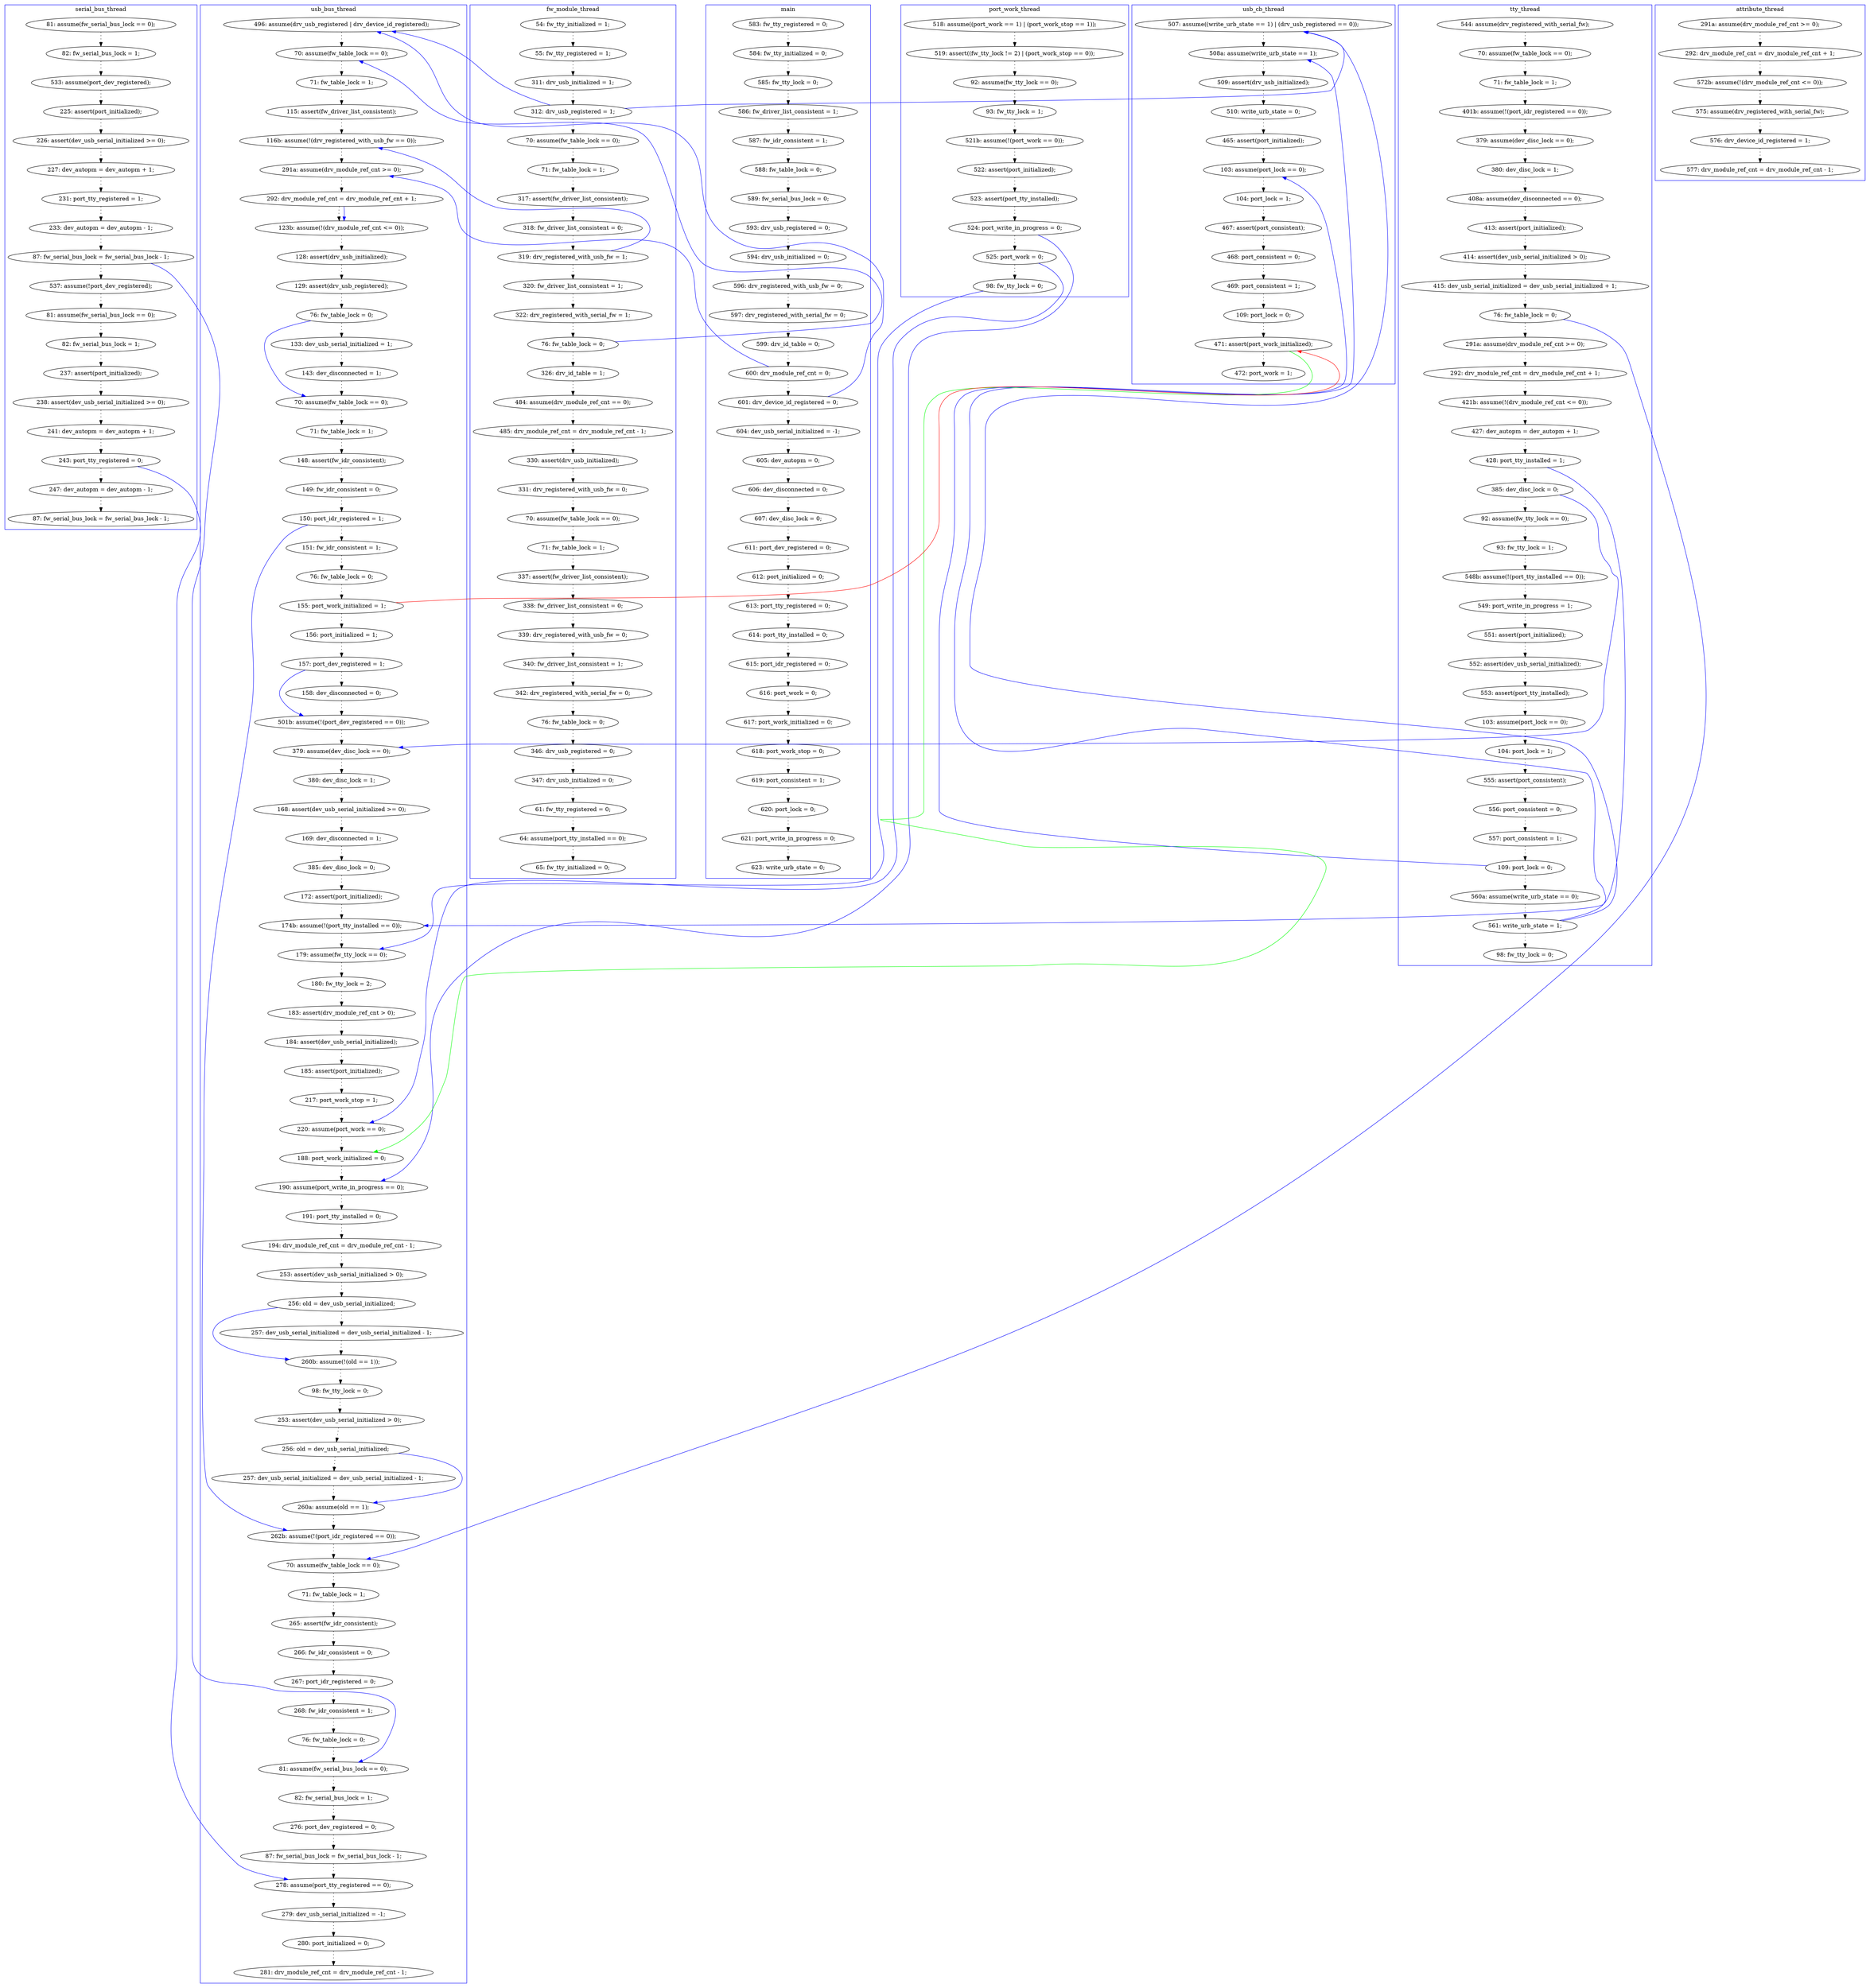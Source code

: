 digraph ProofObject {
	254 -> 257 [style = dotted, color = black]
	279 -> 282 [color = Blue, constraint = false]
	86 -> 87 [style = dotted, color = black]
	279 -> 280 [style = dotted, color = black]
	330 -> 349 [style = dotted, color = black]
	117 -> 118 [style = dotted, color = black]
	246 -> 259 [color = Blue, constraint = false]
	105 -> 106 [style = dotted, color = black]
	315 -> 319 [style = dotted, color = black]
	165 -> 166 [style = dotted, color = black]
	177 -> 178 [style = dotted, color = black]
	22 -> 23 [style = dotted, color = black]
	204 -> 210 [style = dotted, color = black]
	388 -> 389 [style = dotted, color = black]
	15 -> 16 [style = dotted, color = black]
	173 -> 174 [style = dotted, color = black]
	28 -> 29 [style = dotted, color = black]
	2 -> 3 [style = dotted, color = black]
	282 -> 293 [style = dotted, color = black]
	174 -> 176 [style = dotted, color = black]
	109 -> 111 [style = dotted, color = black]
	175 -> 377 [style = dotted, color = black]
	8 -> 9 [style = dotted, color = black]
	270 -> 273 [style = dotted, color = black]
	332 -> 369 [style = dotted, color = black]
	200 -> 202 [style = dotted, color = black]
	359 -> 361 [style = dotted, color = black]
	16 -> 17 [style = dotted, color = black]
	347 -> 363 [style = dotted, color = black]
	5 -> 6 [style = dotted, color = black]
	53 -> 54 [style = dotted, color = black]
	145 -> 150 [style = dotted, color = black]
	377 -> 378 [style = dotted, color = black]
	322 -> 332 [style = dotted, color = black]
	232 -> 266 [style = dotted, color = black]
	390 -> 391 [style = dotted, color = black]
	249 -> 250 [color = Blue, constraint = false]
	239 -> 242 [style = dotted, color = black]
	334 -> 341 [style = dotted, color = black]
	27 -> 28 [style = dotted, color = black]
	64 -> 175 [style = dotted, color = black]
	161 -> 165 [color = Blue, constraint = false]
	402 -> 409 [style = dotted, color = black]
	330 -> 341 [color = Blue, constraint = false]
	381 -> 382 [style = dotted, color = black]
	246 -> 249 [style = dotted, color = black]
	138 -> 140 [style = dotted, color = black]
	76 -> 117 [style = dotted, color = black]
	84 -> 86 [style = dotted, color = black]
	303 -> 316 [style = dotted, color = black]
	80 -> 84 [style = dotted, color = black]
	15 -> 47 [color = Blue, constraint = false]
	221 -> 227 [style = dotted, color = black]
	252 -> 253 [style = dotted, color = black]
	37 -> 38 [style = dotted, color = black]
	361 -> 362 [style = dotted, color = black]
	70 -> 72 [style = dotted, color = black]
	124 -> 125 [style = dotted, color = black]
	325 -> 327 [style = dotted, color = black]
	111 -> 315 [color = Blue, constraint = false]
	170 -> 173 [style = dotted, color = black]
	245 -> 246 [style = dotted, color = black]
	195 -> 207 [style = dotted, color = black]
	14 -> 79 [color = Blue, constraint = false]
	12 -> 13 [style = dotted, color = black]
	111 -> 112 [style = dotted, color = black]
	399 -> 401 [style = dotted, color = black]
	26 -> 27 [style = dotted, color = black]
	72 -> 79 [style = dotted, color = black]
	56 -> 58 [style = dotted, color = black]
	352 -> 353 [style = dotted, color = black]
	178 -> 181 [style = dotted, color = black]
	145 -> 319 [color = Blue, constraint = false]
	194 -> 195 [style = dotted, color = black]
	202 -> 204 [style = dotted, color = black]
	157 -> 158 [style = dotted, color = black]
	54 -> 56 [style = dotted, color = black]
	344 -> 347 [style = dotted, color = black]
	118 -> 122 [style = dotted, color = black]
	176 -> 177 [style = dotted, color = black]
	362 -> 370 [style = dotted, color = black]
	244 -> 245 [style = dotted, color = black]
	122 -> 131 [style = dotted, color = black]
	6 -> 7 [style = dotted, color = black]
	132 -> 136 [style = dotted, color = black]
	141 -> 145 [style = dotted, color = black]
	242 -> 243 [style = dotted, color = black]
	283 -> 287 [style = dotted, color = black]
	131 -> 132 [style = dotted, color = black]
	308 -> 309 [style = dotted, color = black]
	378 -> 381 [style = dotted, color = black]
	205 -> 223 [style = dotted, color = black]
	87 -> 91 [style = dotted, color = black]
	184 -> 185 [style = dotted, color = black]
	287 -> 289 [style = dotted, color = black]
	25 -> 26 [style = dotted, color = black]
	108 -> 109 [style = dotted, color = black]
	341 -> 342 [style = dotted, color = black]
	368 -> 373 [style = dotted, color = black]
	366 -> 368 [style = dotted, color = black]
	197 -> 200 [style = dotted, color = black]
	289 -> 330 [style = dotted, color = black]
	259 -> 269 [style = dotted, color = black]
	329 -> 334 [style = dotted, color = black]
	357 -> 359 [style = dotted, color = black]
	391 -> 392 [style = dotted, color = black]
	80 -> 84 [color = Blue, constraint = false]
	230 -> 269 [color = Green, constraint = false]
	102 -> 105 [style = dotted, color = black]
	154 -> 157 [style = dotted, color = black]
	389 -> 390 [style = dotted, color = black]
	214 -> 215 [style = dotted, color = black]
	342 -> 344 [style = dotted, color = black]
	166 -> 190 [style = dotted, color = black]
	112 -> 115 [style = dotted, color = black]
	409 -> 411 [style = dotted, color = black]
	190 -> 193 [style = dotted, color = black]
	269 -> 271 [style = dotted, color = black]
	323 -> 325 [style = dotted, color = black]
	56 -> 72 [color = Blue, constraint = false]
	186 -> 189 [style = dotted, color = black]
	189 -> 194 [style = dotted, color = black]
	189 -> 214 [color = Blue, constraint = false]
	18 -> 19 [style = dotted, color = black]
	308 -> 311 [color = Blue, constraint = false]
	150 -> 151 [style = dotted, color = black]
	309 -> 311 [style = dotted, color = black]
	68 -> 70 [style = dotted, color = black]
	125 -> 135 [color = Blue, constraint = false]
	362 -> 363 [color = Blue, constraint = false]
	23 -> 24 [style = dotted, color = black]
	140 -> 141 [style = dotted, color = black]
	411 -> 412 [style = dotted, color = black]
	280 -> 282 [style = dotted, color = black]
	231 -> 232 [style = dotted, color = black]
	11 -> 12 [style = dotted, color = black]
	385 -> 386 [style = dotted, color = black]
	195 -> 200 [color = Blue, constraint = false]
	47 -> 67 [style = dotted, color = black]
	30 -> 31 [style = dotted, color = black]
	91 -> 94 [style = dotted, color = black]
	215 -> 219 [style = dotted, color = black]
	38 -> 42 [style = dotted, color = black]
	169 -> 170 [style = dotted, color = black]
	401 -> 402 [style = dotted, color = black]
	158 -> 229 [color = Blue, constraint = false]
	243 -> 244 [style = dotted, color = black]
	29 -> 30 [style = dotted, color = black]
	353 -> 357 [style = dotted, color = black]
	60 -> 64 [style = dotted, color = black]
	127 -> 135 [style = dotted, color = black]
	370 -> 376 [style = dotted, color = black]
	20 -> 21 [style = dotted, color = black]
	106 -> 108 [style = dotted, color = black]
	293 -> 307 [style = dotted, color = black]
	43 -> 197 [color = Blue, constraint = false]
	195 -> 197 [color = Blue, constraint = false]
	49 -> 53 [style = dotted, color = black]
	392 -> 399 [style = dotted, color = black]
	227 -> 230 [style = dotted, color = black]
	210 -> 214 [style = dotted, color = black]
	266 -> 270 [style = dotted, color = black]
	307 -> 308 [style = dotted, color = black]
	271 -> 272 [style = dotted, color = black]
	238 -> 239 [style = dotted, color = black]
	161 -> 169 [style = dotted, color = black]
	181 -> 182 [style = dotted, color = black]
	136 -> 138 [style = dotted, color = black]
	223 -> 229 [style = dotted, color = black]
	24 -> 25 [style = dotted, color = black]
	257 -> 259 [style = dotted, color = black]
	302 -> 303 [style = dotted, color = black]
	193 -> 205 [style = dotted, color = black]
	320 -> 323 [style = dotted, color = black]
	245 -> 271 [color = Blue, constraint = false]
	7 -> 8 [style = dotted, color = black]
	4 -> 5 [style = dotted, color = black]
	3 -> 4 [style = dotted, color = black]
	115 -> 123 [style = dotted, color = black]
	235 -> 238 [style = dotted, color = black]
	234 -> 235 [style = dotted, color = black]
	91 -> 105 [color = Blue, constraint = false]
	79 -> 80 [style = dotted, color = black]
	278 -> 279 [style = dotted, color = black]
	363 -> 366 [style = dotted, color = black]
	14 -> 15 [style = dotted, color = black]
	316 -> 322 [style = dotted, color = black]
	349 -> 352 [style = dotted, color = black]
	185 -> 186 [style = dotted, color = black]
	386 -> 388 [style = dotted, color = black]
	123 -> 230 [color = Red, constraint = false]
	135 -> 165 [style = dotted, color = black]
	327 -> 329 [style = dotted, color = black]
	19 -> 20 [style = dotted, color = black]
	229 -> 250 [style = dotted, color = black]
	272 -> 274 [style = dotted, color = black]
	274 -> 278 [style = dotted, color = black]
	43 -> 47 [color = Blue, constraint = false]
	251 -> 252 [style = dotted, color = black]
	273 -> 283 [style = dotted, color = black]
	219 -> 220 [style = dotted, color = black]
	319 -> 320 [style = dotted, color = black]
	158 -> 161 [style = dotted, color = black]
	13 -> 14 [style = dotted, color = black]
	43 -> 48 [style = dotted, color = black]
	17 -> 18 [style = dotted, color = black]
	151 -> 154 [style = dotted, color = black]
	253 -> 254 [style = dotted, color = black]
	94 -> 102 [style = dotted, color = black]
	123 -> 124 [style = dotted, color = black]
	250 -> 251 [style = dotted, color = black]
	125 -> 127 [style = dotted, color = black]
	42 -> 43 [style = dotted, color = black]
	58 -> 60 [style = dotted, color = black]
	230 -> 233 [style = dotted, color = black]
	10 -> 11 [style = dotted, color = black]
	21 -> 22 [style = dotted, color = black]
	182 -> 184 [style = dotted, color = black]
	9 -> 10 [style = dotted, color = black]
	311 -> 315 [style = dotted, color = black]
	64 -> 67 [color = Blue, constraint = false]
	67 -> 68 [style = dotted, color = black]
	48 -> 49 [style = dotted, color = black]
	220 -> 221 [style = dotted, color = black]
	382 -> 385 [style = dotted, color = black]
	subgraph cluster5 {
		label = attribute_thread
		color = blue
		369  [label = "577: drv_module_ref_cnt = drv_module_ref_cnt - 1;"]
		316  [label = "572b: assume(!(drv_module_ref_cnt <= 0));"]
		332  [label = "576: drv_device_id_registered = 1;"]
		302  [label = "291a: assume(drv_module_ref_cnt >= 0);"]
		322  [label = "575: assume(drv_registered_with_serial_fw);"]
		303  [label = "292: drv_module_ref_cnt = drv_module_ref_cnt + 1;"]
	}
	subgraph cluster7 {
		label = port_work_thread
		color = blue
		246  [label = "525: port_work = 0;"]
		235  [label = "519: assert((fw_tty_lock != 2) | (port_work_stop == 0));"]
		245  [label = "524: port_write_in_progress = 0;"]
		244  [label = "523: assert(port_tty_installed);"]
		242  [label = "521b: assume(!(port_work == 0));"]
		249  [label = "98: fw_tty_lock = 0;"]
		243  [label = "522: assert(port_initialized);"]
		238  [label = "92: assume(fw_tty_lock == 0);"]
		234  [label = "518: assume((port_work == 1) | (port_work_stop == 1));"]
		239  [label = "93: fw_tty_lock = 1;"]
	}
	subgraph cluster0 {
		label = main
		color = blue
		13  [label = "599: drv_id_table = 0;"]
		14  [label = "600: drv_module_ref_cnt = 0;"]
		27  [label = "618: port_work_stop = 0;"]
		2  [label = "583: fw_tty_registered = 0;"]
		30  [label = "621: port_write_in_progress = 0;"]
		5  [label = "586: fw_driver_list_consistent = 1;"]
		7  [label = "588: fw_table_lock = 0;"]
		31  [label = "623: write_urb_state = 0;"]
		9  [label = "593: drv_usb_registered = 0;"]
		12  [label = "597: drv_registered_with_serial_fw = 0;"]
		15  [label = "601: drv_device_id_registered = 0;"]
		16  [label = "604: dev_usb_serial_initialized = -1;"]
		3  [label = "584: fw_tty_initialized = 0;"]
		20  [label = "611: port_dev_registered = 0;"]
		18  [label = "606: dev_disconnected = 0;"]
		10  [label = "594: drv_usb_initialized = 0;"]
		8  [label = "589: fw_serial_bus_lock = 0;"]
		11  [label = "596: drv_registered_with_usb_fw = 0;"]
		25  [label = "616: port_work = 0;"]
		24  [label = "615: port_idr_registered = 0;"]
		26  [label = "617: port_work_initialized = 0;"]
		21  [label = "612: port_initialized = 0;"]
		22  [label = "613: port_tty_registered = 0;"]
		19  [label = "607: dev_disc_lock = 0;"]
		28  [label = "619: port_consistent = 1;"]
		4  [label = "585: fw_tty_lock = 0;"]
		6  [label = "587: fw_idr_consistent = 1;"]
		17  [label = "605: dev_autopm = 0;"]
		29  [label = "620: port_lock = 0;"]
		23  [label = "614: port_tty_installed = 0;"]
	}
	subgraph cluster1 {
		label = fw_module_thread
		color = blue
		43  [label = "312: drv_usb_registered = 1;"]
		412  [label = "65: fw_tty_initialized = 0;"]
		389  [label = "338: fw_driver_list_consistent = 0;"]
		411  [label = "64: assume(port_tty_installed == 0);"]
		399  [label = "76: fw_table_lock = 0;"]
		392  [label = "342: drv_registered_with_serial_fw = 0;"]
		49  [label = "71: fw_table_lock = 1;"]
		37  [label = "54: fw_tty_initialized = 1;"]
		381  [label = "330: assert(drv_usb_initialized);"]
		377  [label = "484: assume(drv_module_ref_cnt == 0);"]
		64  [label = "76: fw_table_lock = 0;"]
		402  [label = "347: drv_usb_initialized = 0;"]
		386  [label = "71: fw_table_lock = 1;"]
		385  [label = "70: assume(fw_table_lock == 0);"]
		58  [label = "320: fw_driver_list_consistent = 1;"]
		38  [label = "55: fw_tty_registered = 1;"]
		409  [label = "61: fw_tty_registered = 0;"]
		48  [label = "70: assume(fw_table_lock == 0);"]
		42  [label = "311: drv_usb_initialized = 1;"]
		53  [label = "317: assert(fw_driver_list_consistent);"]
		382  [label = "331: drv_registered_with_usb_fw = 0;"]
		54  [label = "318: fw_driver_list_consistent = 0;"]
		391  [label = "340: fw_driver_list_consistent = 1;"]
		56  [label = "319: drv_registered_with_usb_fw = 1;"]
		378  [label = "485: drv_module_ref_cnt = drv_module_ref_cnt - 1;"]
		175  [label = "326: drv_id_table = 1;"]
		60  [label = "322: drv_registered_with_serial_fw = 1;"]
		388  [label = "337: assert(fw_driver_list_consistent);"]
		390  [label = "339: drv_registered_with_usb_fw = 0;"]
		401  [label = "346: drv_usb_registered = 0;"]
	}
	subgraph cluster3 {
		label = serial_bus_thread
		color = blue
		330  [label = "87: fw_serial_bus_lock = fw_serial_bus_lock - 1;"]
		357  [label = "237: assert(port_initialized);"]
		232  [label = "82: fw_serial_bus_lock = 1;"]
		289  [label = "233: dev_autopm = dev_autopm - 1;"]
		273  [label = "226: assert(dev_usb_serial_initialized >= 0);"]
		270  [label = "225: assert(port_initialized);"]
		231  [label = "81: assume(fw_serial_bus_lock == 0);"]
		266  [label = "533: assume(port_dev_registered);"]
		370  [label = "247: dev_autopm = dev_autopm - 1;"]
		349  [label = "537: assume(!port_dev_registered);"]
		362  [label = "243: port_tty_registered = 0;"]
		359  [label = "238: assert(dev_usb_serial_initialized >= 0);"]
		287  [label = "231: port_tty_registered = 1;"]
		352  [label = "81: assume(fw_serial_bus_lock == 0);"]
		283  [label = "227: dev_autopm = dev_autopm + 1;"]
		376  [label = "87: fw_serial_bus_lock = fw_serial_bus_lock - 1;"]
		361  [label = "241: dev_autopm = dev_autopm + 1;"]
		353  [label = "82: fw_serial_bus_lock = 1;"]
	}
	subgraph cluster6 {
		label = usb_cb_thread
		color = blue
		202  [label = "509: assert(drv_usb_initialized);"]
		214  [label = "103: assume(port_lock == 0);"]
		204  [label = "510: write_urb_state = 0;"]
		215  [label = "104: port_lock = 1;"]
		227  [label = "109: port_lock = 0;"]
		197  [label = "507: assume((write_urb_state == 1) | (drv_usb_registered == 0));"]
		219  [label = "467: assert(port_consistent);"]
		210  [label = "465: assert(port_initialized);"]
		220  [label = "468: port_consistent = 0;"]
		221  [label = "469: port_consistent = 1;"]
		230  [label = "471: assert(port_work_initialized);"]
		200  [label = "508a: assume(write_urb_state == 1);"]
		233  [label = "472: port_work = 1;"]
	}
	subgraph cluster4 {
		label = tty_thread
		color = blue
		145  [label = "76: fw_table_lock = 0;"]
		176  [label = "551: assert(port_initialized);"]
		169  [label = "92: assume(fw_tty_lock == 0);"]
		122  [label = "401b: assume(!(port_idr_registered == 0));"]
		195  [label = "561: write_urb_state = 1;"]
		140  [label = "414: assert(dev_usb_serial_initialized > 0);"]
		194  [label = "560a: assume(write_urb_state == 0);"]
		117  [label = "70: assume(fw_table_lock == 0);"]
		184  [label = "555: assert(port_consistent);"]
		178  [label = "553: assert(port_tty_installed);"]
		158  [label = "428: port_tty_installed = 1;"]
		118  [label = "71: fw_table_lock = 1;"]
		150  [label = "291a: assume(drv_module_ref_cnt >= 0);"]
		186  [label = "557: port_consistent = 1;"]
		173  [label = "548b: assume(!(port_tty_installed == 0));"]
		182  [label = "104: port_lock = 1;"]
		151  [label = "292: drv_module_ref_cnt = drv_module_ref_cnt + 1;"]
		157  [label = "427: dev_autopm = dev_autopm + 1;"]
		76  [label = "544: assume(drv_registered_with_serial_fw);"]
		132  [label = "380: dev_disc_lock = 1;"]
		181  [label = "103: assume(port_lock == 0);"]
		174  [label = "549: port_write_in_progress = 1;"]
		185  [label = "556: port_consistent = 0;"]
		177  [label = "552: assert(dev_usb_serial_initialized);"]
		161  [label = "385: dev_disc_lock = 0;"]
		170  [label = "93: fw_tty_lock = 1;"]
		138  [label = "413: assert(port_initialized);"]
		136  [label = "408a: assume(dev_disconnected == 0);"]
		154  [label = "421b: assume(!(drv_module_ref_cnt <= 0));"]
		189  [label = "109: port_lock = 0;"]
		207  [label = "98: fw_tty_lock = 0;"]
		141  [label = "415: dev_usb_serial_initialized = dev_usb_serial_initialized + 1;"]
		131  [label = "379: assume(dev_disc_lock == 0);"]
	}
	subgraph cluster2 {
		label = usb_bus_thread
		color = blue
		251  [label = "180: fw_tty_lock = 2;"]
		334  [label = "76: fw_table_lock = 0;"]
		123  [label = "155: port_work_initialized = 1;"]
		165  [label = "379: assume(dev_disc_lock == 0);"]
		309  [label = "257: dev_usb_serial_initialized = dev_usb_serial_initialized - 1;"]
		124  [label = "156: port_initialized = 1;"]
		84  [label = "123b: assume(!(drv_module_ref_cnt <= 0));"]
		229  [label = "174b: assume(!(port_tty_installed == 0));"]
		250  [label = "179: assume(fw_tty_lock == 0);"]
		68  [label = "71: fw_table_lock = 1;"]
		271  [label = "190: assume(port_write_in_progress == 0);"]
		72  [label = "116b: assume(!(drv_registered_with_usb_fw == 0));"]
		278  [label = "253: assert(dev_usb_serial_initialized > 0);"]
		112  [label = "151: fw_idr_consistent = 1;"]
		373  [label = "281: drv_module_ref_cnt = drv_module_ref_cnt - 1;"]
		279  [label = "256: old = dev_usb_serial_initialized;"]
		94  [label = "133: dev_usb_serial_initialized = 1;"]
		80  [label = "292: drv_module_ref_cnt = drv_module_ref_cnt + 1;"]
		342  [label = "82: fw_serial_bus_lock = 1;"]
		67  [label = "70: assume(fw_table_lock == 0);"]
		280  [label = "257: dev_usb_serial_initialized = dev_usb_serial_initialized - 1;"]
		205  [label = "385: dev_disc_lock = 0;"]
		135  [label = "501b: assume(!(port_dev_registered == 0));"]
		106  [label = "71: fw_table_lock = 1;"]
		329  [label = "268: fw_idr_consistent = 1;"]
		193  [label = "169: dev_disconnected = 1;"]
		253  [label = "184: assert(dev_usb_serial_initialized);"]
		190  [label = "168: assert(dev_usb_serial_initialized >= 0);"]
		109  [label = "149: fw_idr_consistent = 0;"]
		166  [label = "380: dev_disc_lock = 1;"]
		254  [label = "185: assert(port_initialized);"]
		91  [label = "76: fw_table_lock = 0;"]
		269  [label = "188: port_work_initialized = 0;"]
		272  [label = "191: port_tty_installed = 0;"]
		86  [label = "128: assert(drv_usb_initialized);"]
		79  [label = "291a: assume(drv_module_ref_cnt >= 0);"]
		70  [label = "115: assert(fw_driver_list_consistent);"]
		344  [label = "276: port_dev_registered = 0;"]
		102  [label = "143: dev_disconnected = 1;"]
		115  [label = "76: fw_table_lock = 0;"]
		347  [label = "87: fw_serial_bus_lock = fw_serial_bus_lock - 1;"]
		252  [label = "183: assert(drv_module_ref_cnt > 0);"]
		282  [label = "260b: assume(!(old == 1));"]
		325  [label = "266: fw_idr_consistent = 0;"]
		308  [label = "256: old = dev_usb_serial_initialized;"]
		47  [label = "496: assume(drv_usb_registered | drv_device_id_registered);"]
		125  [label = "157: port_dev_registered = 1;"]
		363  [label = "278: assume(port_tty_registered == 0);"]
		320  [label = "71: fw_table_lock = 1;"]
		315  [label = "262b: assume(!(port_idr_registered == 0));"]
		319  [label = "70: assume(fw_table_lock == 0);"]
		108  [label = "148: assert(fw_idr_consistent);"]
		259  [label = "220: assume(port_work == 0);"]
		311  [label = "260a: assume(old == 1);"]
		105  [label = "70: assume(fw_table_lock == 0);"]
		274  [label = "194: drv_module_ref_cnt = drv_module_ref_cnt - 1;"]
		366  [label = "279: dev_usb_serial_initialized = -1;"]
		223  [label = "172: assert(port_initialized);"]
		341  [label = "81: assume(fw_serial_bus_lock == 0);"]
		323  [label = "265: assert(fw_idr_consistent);"]
		87  [label = "129: assert(drv_usb_registered);"]
		111  [label = "150: port_idr_registered = 1;"]
		368  [label = "280: port_initialized = 0;"]
		257  [label = "217: port_work_stop = 1;"]
		307  [label = "253: assert(dev_usb_serial_initialized > 0);"]
		327  [label = "267: port_idr_registered = 0;"]
		127  [label = "158: dev_disconnected = 0;"]
		293  [label = "98: fw_tty_lock = 0;"]
	}
}